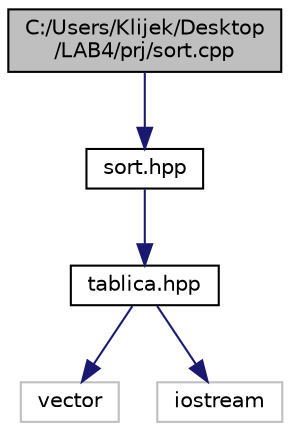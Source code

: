 digraph "C:/Users/Klijek/Desktop/LAB4/prj/sort.cpp"
{
  edge [fontname="Helvetica",fontsize="10",labelfontname="Helvetica",labelfontsize="10"];
  node [fontname="Helvetica",fontsize="10",shape=record];
  Node1 [label="C:/Users/Klijek/Desktop\l/LAB4/prj/sort.cpp",height=0.2,width=0.4,color="black", fillcolor="grey75", style="filled" fontcolor="black"];
  Node1 -> Node2 [color="midnightblue",fontsize="10",style="solid"];
  Node2 [label="sort.hpp",height=0.2,width=0.4,color="black", fillcolor="white", style="filled",URL="$sort_8hpp.html",tooltip="Definicja funkcji QuickSort . "];
  Node2 -> Node3 [color="midnightblue",fontsize="10",style="solid"];
  Node3 [label="tablica.hpp",height=0.2,width=0.4,color="black", fillcolor="white", style="filled",URL="$tablica_8hpp.html",tooltip="Definicja klasy Tablica. "];
  Node3 -> Node4 [color="midnightblue",fontsize="10",style="solid"];
  Node4 [label="vector",height=0.2,width=0.4,color="grey75", fillcolor="white", style="filled"];
  Node3 -> Node5 [color="midnightblue",fontsize="10",style="solid"];
  Node5 [label="iostream",height=0.2,width=0.4,color="grey75", fillcolor="white", style="filled"];
}
